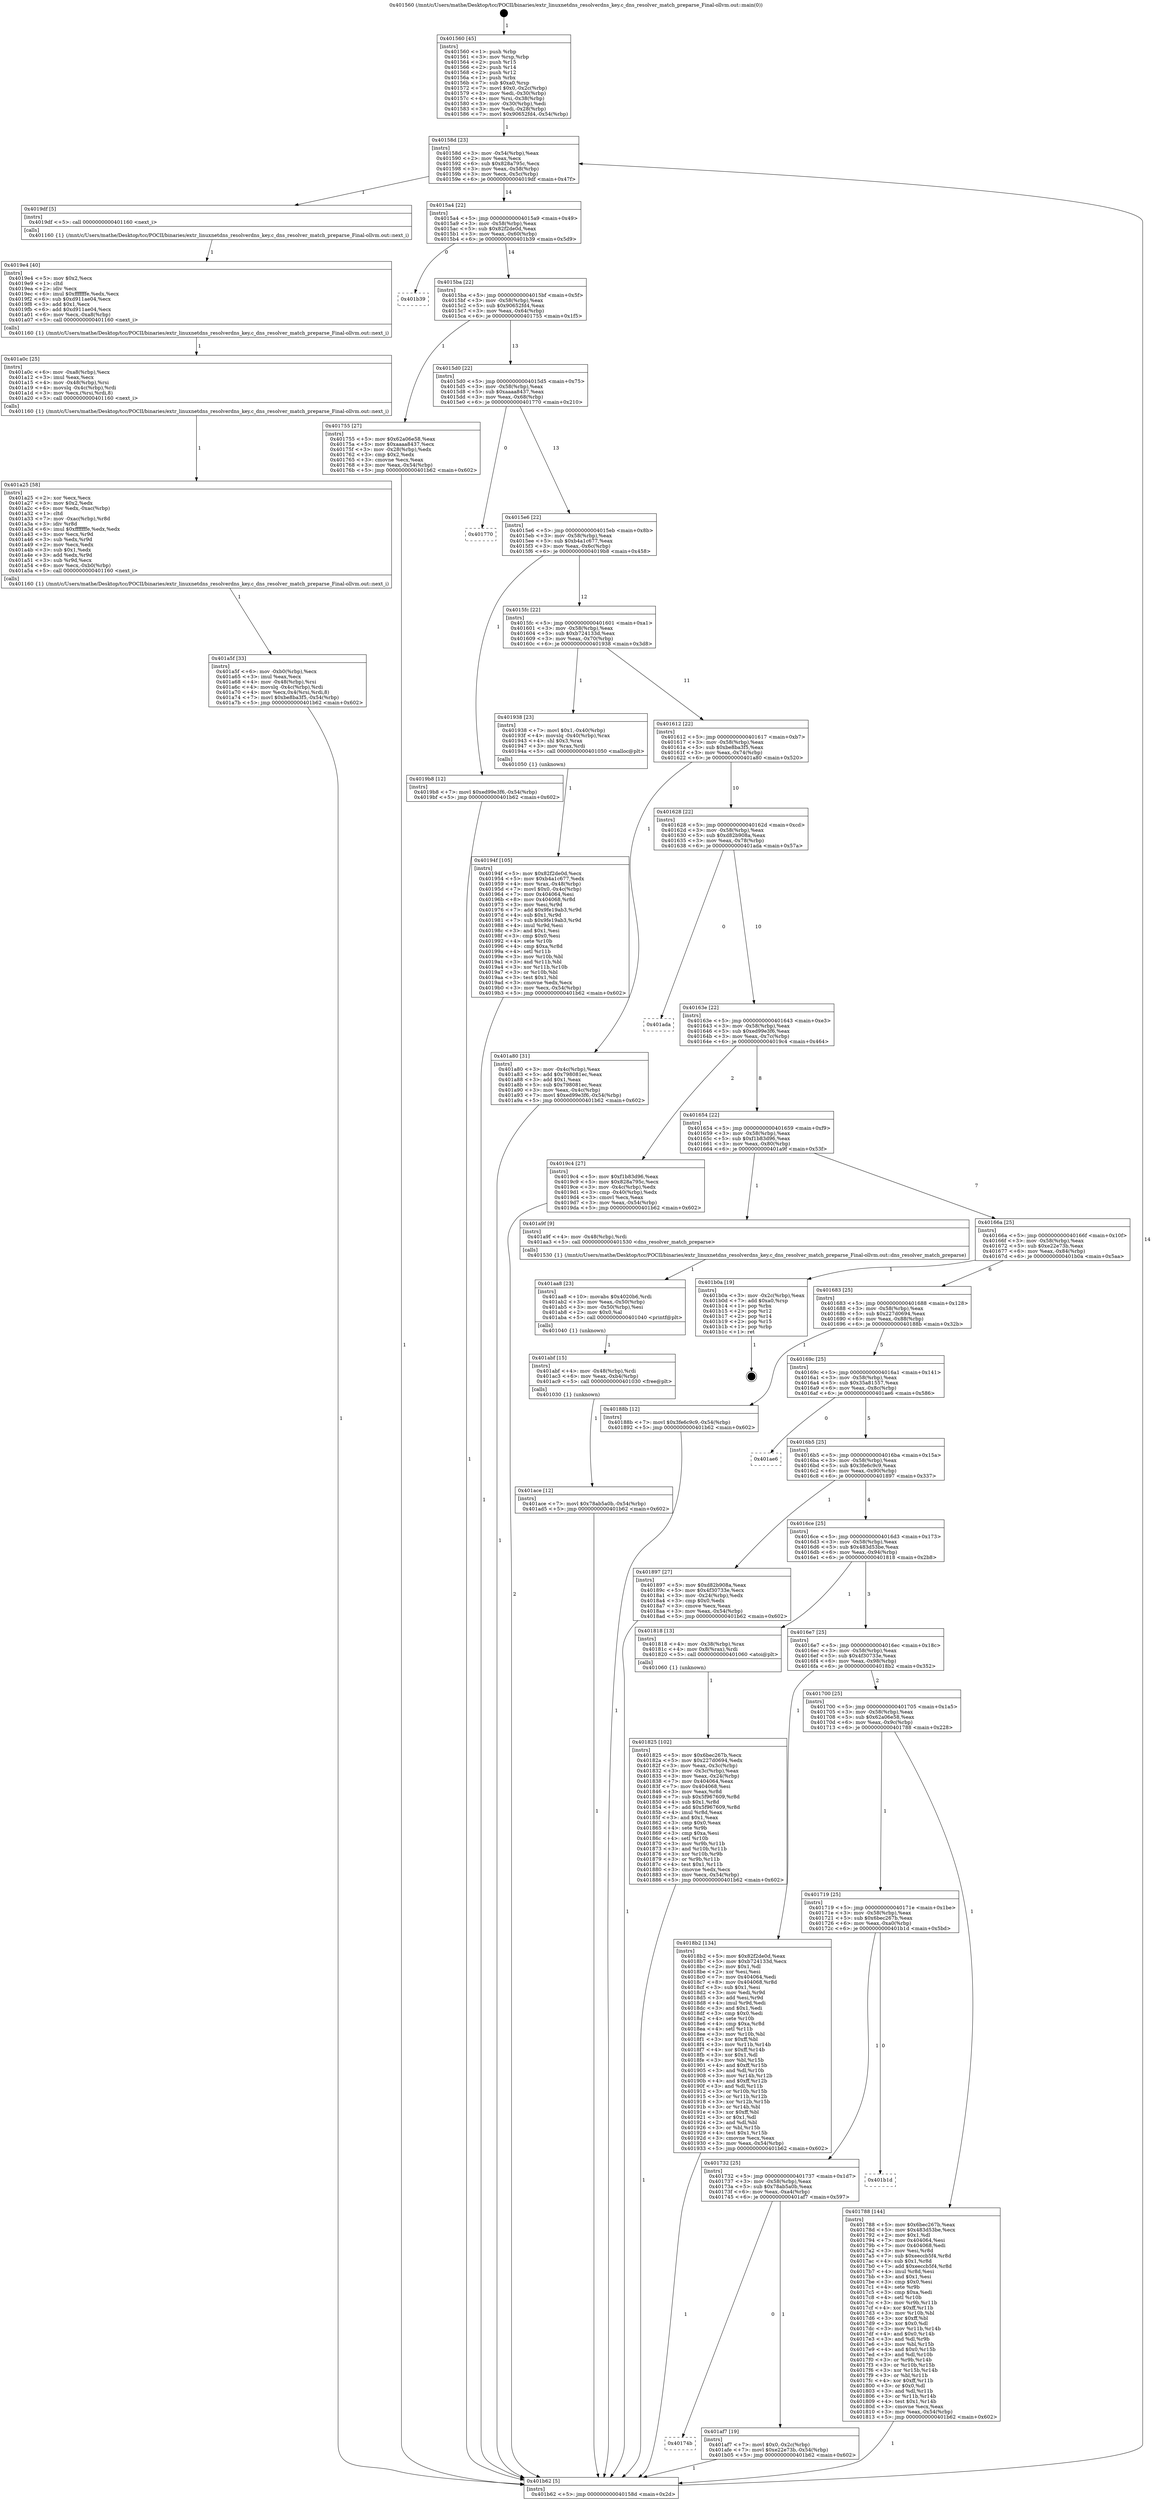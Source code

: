 digraph "0x401560" {
  label = "0x401560 (/mnt/c/Users/mathe/Desktop/tcc/POCII/binaries/extr_linuxnetdns_resolverdns_key.c_dns_resolver_match_preparse_Final-ollvm.out::main(0))"
  labelloc = "t"
  node[shape=record]

  Entry [label="",width=0.3,height=0.3,shape=circle,fillcolor=black,style=filled]
  "0x40158d" [label="{
     0x40158d [23]\l
     | [instrs]\l
     &nbsp;&nbsp;0x40158d \<+3\>: mov -0x54(%rbp),%eax\l
     &nbsp;&nbsp;0x401590 \<+2\>: mov %eax,%ecx\l
     &nbsp;&nbsp;0x401592 \<+6\>: sub $0x828a795c,%ecx\l
     &nbsp;&nbsp;0x401598 \<+3\>: mov %eax,-0x58(%rbp)\l
     &nbsp;&nbsp;0x40159b \<+3\>: mov %ecx,-0x5c(%rbp)\l
     &nbsp;&nbsp;0x40159e \<+6\>: je 00000000004019df \<main+0x47f\>\l
  }"]
  "0x4019df" [label="{
     0x4019df [5]\l
     | [instrs]\l
     &nbsp;&nbsp;0x4019df \<+5\>: call 0000000000401160 \<next_i\>\l
     | [calls]\l
     &nbsp;&nbsp;0x401160 \{1\} (/mnt/c/Users/mathe/Desktop/tcc/POCII/binaries/extr_linuxnetdns_resolverdns_key.c_dns_resolver_match_preparse_Final-ollvm.out::next_i)\l
  }"]
  "0x4015a4" [label="{
     0x4015a4 [22]\l
     | [instrs]\l
     &nbsp;&nbsp;0x4015a4 \<+5\>: jmp 00000000004015a9 \<main+0x49\>\l
     &nbsp;&nbsp;0x4015a9 \<+3\>: mov -0x58(%rbp),%eax\l
     &nbsp;&nbsp;0x4015ac \<+5\>: sub $0x82f2de0d,%eax\l
     &nbsp;&nbsp;0x4015b1 \<+3\>: mov %eax,-0x60(%rbp)\l
     &nbsp;&nbsp;0x4015b4 \<+6\>: je 0000000000401b39 \<main+0x5d9\>\l
  }"]
  Exit [label="",width=0.3,height=0.3,shape=circle,fillcolor=black,style=filled,peripheries=2]
  "0x401b39" [label="{
     0x401b39\l
  }", style=dashed]
  "0x4015ba" [label="{
     0x4015ba [22]\l
     | [instrs]\l
     &nbsp;&nbsp;0x4015ba \<+5\>: jmp 00000000004015bf \<main+0x5f\>\l
     &nbsp;&nbsp;0x4015bf \<+3\>: mov -0x58(%rbp),%eax\l
     &nbsp;&nbsp;0x4015c2 \<+5\>: sub $0x90652fd4,%eax\l
     &nbsp;&nbsp;0x4015c7 \<+3\>: mov %eax,-0x64(%rbp)\l
     &nbsp;&nbsp;0x4015ca \<+6\>: je 0000000000401755 \<main+0x1f5\>\l
  }"]
  "0x40174b" [label="{
     0x40174b\l
  }", style=dashed]
  "0x401755" [label="{
     0x401755 [27]\l
     | [instrs]\l
     &nbsp;&nbsp;0x401755 \<+5\>: mov $0x62a06e58,%eax\l
     &nbsp;&nbsp;0x40175a \<+5\>: mov $0xaaaa8437,%ecx\l
     &nbsp;&nbsp;0x40175f \<+3\>: mov -0x28(%rbp),%edx\l
     &nbsp;&nbsp;0x401762 \<+3\>: cmp $0x2,%edx\l
     &nbsp;&nbsp;0x401765 \<+3\>: cmovne %ecx,%eax\l
     &nbsp;&nbsp;0x401768 \<+3\>: mov %eax,-0x54(%rbp)\l
     &nbsp;&nbsp;0x40176b \<+5\>: jmp 0000000000401b62 \<main+0x602\>\l
  }"]
  "0x4015d0" [label="{
     0x4015d0 [22]\l
     | [instrs]\l
     &nbsp;&nbsp;0x4015d0 \<+5\>: jmp 00000000004015d5 \<main+0x75\>\l
     &nbsp;&nbsp;0x4015d5 \<+3\>: mov -0x58(%rbp),%eax\l
     &nbsp;&nbsp;0x4015d8 \<+5\>: sub $0xaaaa8437,%eax\l
     &nbsp;&nbsp;0x4015dd \<+3\>: mov %eax,-0x68(%rbp)\l
     &nbsp;&nbsp;0x4015e0 \<+6\>: je 0000000000401770 \<main+0x210\>\l
  }"]
  "0x401b62" [label="{
     0x401b62 [5]\l
     | [instrs]\l
     &nbsp;&nbsp;0x401b62 \<+5\>: jmp 000000000040158d \<main+0x2d\>\l
  }"]
  "0x401560" [label="{
     0x401560 [45]\l
     | [instrs]\l
     &nbsp;&nbsp;0x401560 \<+1\>: push %rbp\l
     &nbsp;&nbsp;0x401561 \<+3\>: mov %rsp,%rbp\l
     &nbsp;&nbsp;0x401564 \<+2\>: push %r15\l
     &nbsp;&nbsp;0x401566 \<+2\>: push %r14\l
     &nbsp;&nbsp;0x401568 \<+2\>: push %r12\l
     &nbsp;&nbsp;0x40156a \<+1\>: push %rbx\l
     &nbsp;&nbsp;0x40156b \<+7\>: sub $0xa0,%rsp\l
     &nbsp;&nbsp;0x401572 \<+7\>: movl $0x0,-0x2c(%rbp)\l
     &nbsp;&nbsp;0x401579 \<+3\>: mov %edi,-0x30(%rbp)\l
     &nbsp;&nbsp;0x40157c \<+4\>: mov %rsi,-0x38(%rbp)\l
     &nbsp;&nbsp;0x401580 \<+3\>: mov -0x30(%rbp),%edi\l
     &nbsp;&nbsp;0x401583 \<+3\>: mov %edi,-0x28(%rbp)\l
     &nbsp;&nbsp;0x401586 \<+7\>: movl $0x90652fd4,-0x54(%rbp)\l
  }"]
  "0x401af7" [label="{
     0x401af7 [19]\l
     | [instrs]\l
     &nbsp;&nbsp;0x401af7 \<+7\>: movl $0x0,-0x2c(%rbp)\l
     &nbsp;&nbsp;0x401afe \<+7\>: movl $0xe22e73b,-0x54(%rbp)\l
     &nbsp;&nbsp;0x401b05 \<+5\>: jmp 0000000000401b62 \<main+0x602\>\l
  }"]
  "0x401770" [label="{
     0x401770\l
  }", style=dashed]
  "0x4015e6" [label="{
     0x4015e6 [22]\l
     | [instrs]\l
     &nbsp;&nbsp;0x4015e6 \<+5\>: jmp 00000000004015eb \<main+0x8b\>\l
     &nbsp;&nbsp;0x4015eb \<+3\>: mov -0x58(%rbp),%eax\l
     &nbsp;&nbsp;0x4015ee \<+5\>: sub $0xb4a1c677,%eax\l
     &nbsp;&nbsp;0x4015f3 \<+3\>: mov %eax,-0x6c(%rbp)\l
     &nbsp;&nbsp;0x4015f6 \<+6\>: je 00000000004019b8 \<main+0x458\>\l
  }"]
  "0x401732" [label="{
     0x401732 [25]\l
     | [instrs]\l
     &nbsp;&nbsp;0x401732 \<+5\>: jmp 0000000000401737 \<main+0x1d7\>\l
     &nbsp;&nbsp;0x401737 \<+3\>: mov -0x58(%rbp),%eax\l
     &nbsp;&nbsp;0x40173a \<+5\>: sub $0x78ab5a0b,%eax\l
     &nbsp;&nbsp;0x40173f \<+6\>: mov %eax,-0xa4(%rbp)\l
     &nbsp;&nbsp;0x401745 \<+6\>: je 0000000000401af7 \<main+0x597\>\l
  }"]
  "0x4019b8" [label="{
     0x4019b8 [12]\l
     | [instrs]\l
     &nbsp;&nbsp;0x4019b8 \<+7\>: movl $0xed99e3f6,-0x54(%rbp)\l
     &nbsp;&nbsp;0x4019bf \<+5\>: jmp 0000000000401b62 \<main+0x602\>\l
  }"]
  "0x4015fc" [label="{
     0x4015fc [22]\l
     | [instrs]\l
     &nbsp;&nbsp;0x4015fc \<+5\>: jmp 0000000000401601 \<main+0xa1\>\l
     &nbsp;&nbsp;0x401601 \<+3\>: mov -0x58(%rbp),%eax\l
     &nbsp;&nbsp;0x401604 \<+5\>: sub $0xb724133d,%eax\l
     &nbsp;&nbsp;0x401609 \<+3\>: mov %eax,-0x70(%rbp)\l
     &nbsp;&nbsp;0x40160c \<+6\>: je 0000000000401938 \<main+0x3d8\>\l
  }"]
  "0x401b1d" [label="{
     0x401b1d\l
  }", style=dashed]
  "0x401938" [label="{
     0x401938 [23]\l
     | [instrs]\l
     &nbsp;&nbsp;0x401938 \<+7\>: movl $0x1,-0x40(%rbp)\l
     &nbsp;&nbsp;0x40193f \<+4\>: movslq -0x40(%rbp),%rax\l
     &nbsp;&nbsp;0x401943 \<+4\>: shl $0x3,%rax\l
     &nbsp;&nbsp;0x401947 \<+3\>: mov %rax,%rdi\l
     &nbsp;&nbsp;0x40194a \<+5\>: call 0000000000401050 \<malloc@plt\>\l
     | [calls]\l
     &nbsp;&nbsp;0x401050 \{1\} (unknown)\l
  }"]
  "0x401612" [label="{
     0x401612 [22]\l
     | [instrs]\l
     &nbsp;&nbsp;0x401612 \<+5\>: jmp 0000000000401617 \<main+0xb7\>\l
     &nbsp;&nbsp;0x401617 \<+3\>: mov -0x58(%rbp),%eax\l
     &nbsp;&nbsp;0x40161a \<+5\>: sub $0xbe8ba3f5,%eax\l
     &nbsp;&nbsp;0x40161f \<+3\>: mov %eax,-0x74(%rbp)\l
     &nbsp;&nbsp;0x401622 \<+6\>: je 0000000000401a80 \<main+0x520\>\l
  }"]
  "0x401ace" [label="{
     0x401ace [12]\l
     | [instrs]\l
     &nbsp;&nbsp;0x401ace \<+7\>: movl $0x78ab5a0b,-0x54(%rbp)\l
     &nbsp;&nbsp;0x401ad5 \<+5\>: jmp 0000000000401b62 \<main+0x602\>\l
  }"]
  "0x401a80" [label="{
     0x401a80 [31]\l
     | [instrs]\l
     &nbsp;&nbsp;0x401a80 \<+3\>: mov -0x4c(%rbp),%eax\l
     &nbsp;&nbsp;0x401a83 \<+5\>: add $0x798081ec,%eax\l
     &nbsp;&nbsp;0x401a88 \<+3\>: add $0x1,%eax\l
     &nbsp;&nbsp;0x401a8b \<+5\>: sub $0x798081ec,%eax\l
     &nbsp;&nbsp;0x401a90 \<+3\>: mov %eax,-0x4c(%rbp)\l
     &nbsp;&nbsp;0x401a93 \<+7\>: movl $0xed99e3f6,-0x54(%rbp)\l
     &nbsp;&nbsp;0x401a9a \<+5\>: jmp 0000000000401b62 \<main+0x602\>\l
  }"]
  "0x401628" [label="{
     0x401628 [22]\l
     | [instrs]\l
     &nbsp;&nbsp;0x401628 \<+5\>: jmp 000000000040162d \<main+0xcd\>\l
     &nbsp;&nbsp;0x40162d \<+3\>: mov -0x58(%rbp),%eax\l
     &nbsp;&nbsp;0x401630 \<+5\>: sub $0xd82b908a,%eax\l
     &nbsp;&nbsp;0x401635 \<+3\>: mov %eax,-0x78(%rbp)\l
     &nbsp;&nbsp;0x401638 \<+6\>: je 0000000000401ada \<main+0x57a\>\l
  }"]
  "0x401abf" [label="{
     0x401abf [15]\l
     | [instrs]\l
     &nbsp;&nbsp;0x401abf \<+4\>: mov -0x48(%rbp),%rdi\l
     &nbsp;&nbsp;0x401ac3 \<+6\>: mov %eax,-0xb4(%rbp)\l
     &nbsp;&nbsp;0x401ac9 \<+5\>: call 0000000000401030 \<free@plt\>\l
     | [calls]\l
     &nbsp;&nbsp;0x401030 \{1\} (unknown)\l
  }"]
  "0x401ada" [label="{
     0x401ada\l
  }", style=dashed]
  "0x40163e" [label="{
     0x40163e [22]\l
     | [instrs]\l
     &nbsp;&nbsp;0x40163e \<+5\>: jmp 0000000000401643 \<main+0xe3\>\l
     &nbsp;&nbsp;0x401643 \<+3\>: mov -0x58(%rbp),%eax\l
     &nbsp;&nbsp;0x401646 \<+5\>: sub $0xed99e3f6,%eax\l
     &nbsp;&nbsp;0x40164b \<+3\>: mov %eax,-0x7c(%rbp)\l
     &nbsp;&nbsp;0x40164e \<+6\>: je 00000000004019c4 \<main+0x464\>\l
  }"]
  "0x401aa8" [label="{
     0x401aa8 [23]\l
     | [instrs]\l
     &nbsp;&nbsp;0x401aa8 \<+10\>: movabs $0x4020b6,%rdi\l
     &nbsp;&nbsp;0x401ab2 \<+3\>: mov %eax,-0x50(%rbp)\l
     &nbsp;&nbsp;0x401ab5 \<+3\>: mov -0x50(%rbp),%esi\l
     &nbsp;&nbsp;0x401ab8 \<+2\>: mov $0x0,%al\l
     &nbsp;&nbsp;0x401aba \<+5\>: call 0000000000401040 \<printf@plt\>\l
     | [calls]\l
     &nbsp;&nbsp;0x401040 \{1\} (unknown)\l
  }"]
  "0x4019c4" [label="{
     0x4019c4 [27]\l
     | [instrs]\l
     &nbsp;&nbsp;0x4019c4 \<+5\>: mov $0xf1b83d96,%eax\l
     &nbsp;&nbsp;0x4019c9 \<+5\>: mov $0x828a795c,%ecx\l
     &nbsp;&nbsp;0x4019ce \<+3\>: mov -0x4c(%rbp),%edx\l
     &nbsp;&nbsp;0x4019d1 \<+3\>: cmp -0x40(%rbp),%edx\l
     &nbsp;&nbsp;0x4019d4 \<+3\>: cmovl %ecx,%eax\l
     &nbsp;&nbsp;0x4019d7 \<+3\>: mov %eax,-0x54(%rbp)\l
     &nbsp;&nbsp;0x4019da \<+5\>: jmp 0000000000401b62 \<main+0x602\>\l
  }"]
  "0x401654" [label="{
     0x401654 [22]\l
     | [instrs]\l
     &nbsp;&nbsp;0x401654 \<+5\>: jmp 0000000000401659 \<main+0xf9\>\l
     &nbsp;&nbsp;0x401659 \<+3\>: mov -0x58(%rbp),%eax\l
     &nbsp;&nbsp;0x40165c \<+5\>: sub $0xf1b83d96,%eax\l
     &nbsp;&nbsp;0x401661 \<+3\>: mov %eax,-0x80(%rbp)\l
     &nbsp;&nbsp;0x401664 \<+6\>: je 0000000000401a9f \<main+0x53f\>\l
  }"]
  "0x401a5f" [label="{
     0x401a5f [33]\l
     | [instrs]\l
     &nbsp;&nbsp;0x401a5f \<+6\>: mov -0xb0(%rbp),%ecx\l
     &nbsp;&nbsp;0x401a65 \<+3\>: imul %eax,%ecx\l
     &nbsp;&nbsp;0x401a68 \<+4\>: mov -0x48(%rbp),%rsi\l
     &nbsp;&nbsp;0x401a6c \<+4\>: movslq -0x4c(%rbp),%rdi\l
     &nbsp;&nbsp;0x401a70 \<+4\>: mov %ecx,0x4(%rsi,%rdi,8)\l
     &nbsp;&nbsp;0x401a74 \<+7\>: movl $0xbe8ba3f5,-0x54(%rbp)\l
     &nbsp;&nbsp;0x401a7b \<+5\>: jmp 0000000000401b62 \<main+0x602\>\l
  }"]
  "0x401a9f" [label="{
     0x401a9f [9]\l
     | [instrs]\l
     &nbsp;&nbsp;0x401a9f \<+4\>: mov -0x48(%rbp),%rdi\l
     &nbsp;&nbsp;0x401aa3 \<+5\>: call 0000000000401530 \<dns_resolver_match_preparse\>\l
     | [calls]\l
     &nbsp;&nbsp;0x401530 \{1\} (/mnt/c/Users/mathe/Desktop/tcc/POCII/binaries/extr_linuxnetdns_resolverdns_key.c_dns_resolver_match_preparse_Final-ollvm.out::dns_resolver_match_preparse)\l
  }"]
  "0x40166a" [label="{
     0x40166a [25]\l
     | [instrs]\l
     &nbsp;&nbsp;0x40166a \<+5\>: jmp 000000000040166f \<main+0x10f\>\l
     &nbsp;&nbsp;0x40166f \<+3\>: mov -0x58(%rbp),%eax\l
     &nbsp;&nbsp;0x401672 \<+5\>: sub $0xe22e73b,%eax\l
     &nbsp;&nbsp;0x401677 \<+6\>: mov %eax,-0x84(%rbp)\l
     &nbsp;&nbsp;0x40167d \<+6\>: je 0000000000401b0a \<main+0x5aa\>\l
  }"]
  "0x401a25" [label="{
     0x401a25 [58]\l
     | [instrs]\l
     &nbsp;&nbsp;0x401a25 \<+2\>: xor %ecx,%ecx\l
     &nbsp;&nbsp;0x401a27 \<+5\>: mov $0x2,%edx\l
     &nbsp;&nbsp;0x401a2c \<+6\>: mov %edx,-0xac(%rbp)\l
     &nbsp;&nbsp;0x401a32 \<+1\>: cltd\l
     &nbsp;&nbsp;0x401a33 \<+7\>: mov -0xac(%rbp),%r8d\l
     &nbsp;&nbsp;0x401a3a \<+3\>: idiv %r8d\l
     &nbsp;&nbsp;0x401a3d \<+6\>: imul $0xfffffffe,%edx,%edx\l
     &nbsp;&nbsp;0x401a43 \<+3\>: mov %ecx,%r9d\l
     &nbsp;&nbsp;0x401a46 \<+3\>: sub %edx,%r9d\l
     &nbsp;&nbsp;0x401a49 \<+2\>: mov %ecx,%edx\l
     &nbsp;&nbsp;0x401a4b \<+3\>: sub $0x1,%edx\l
     &nbsp;&nbsp;0x401a4e \<+3\>: add %edx,%r9d\l
     &nbsp;&nbsp;0x401a51 \<+3\>: sub %r9d,%ecx\l
     &nbsp;&nbsp;0x401a54 \<+6\>: mov %ecx,-0xb0(%rbp)\l
     &nbsp;&nbsp;0x401a5a \<+5\>: call 0000000000401160 \<next_i\>\l
     | [calls]\l
     &nbsp;&nbsp;0x401160 \{1\} (/mnt/c/Users/mathe/Desktop/tcc/POCII/binaries/extr_linuxnetdns_resolverdns_key.c_dns_resolver_match_preparse_Final-ollvm.out::next_i)\l
  }"]
  "0x401b0a" [label="{
     0x401b0a [19]\l
     | [instrs]\l
     &nbsp;&nbsp;0x401b0a \<+3\>: mov -0x2c(%rbp),%eax\l
     &nbsp;&nbsp;0x401b0d \<+7\>: add $0xa0,%rsp\l
     &nbsp;&nbsp;0x401b14 \<+1\>: pop %rbx\l
     &nbsp;&nbsp;0x401b15 \<+2\>: pop %r12\l
     &nbsp;&nbsp;0x401b17 \<+2\>: pop %r14\l
     &nbsp;&nbsp;0x401b19 \<+2\>: pop %r15\l
     &nbsp;&nbsp;0x401b1b \<+1\>: pop %rbp\l
     &nbsp;&nbsp;0x401b1c \<+1\>: ret\l
  }"]
  "0x401683" [label="{
     0x401683 [25]\l
     | [instrs]\l
     &nbsp;&nbsp;0x401683 \<+5\>: jmp 0000000000401688 \<main+0x128\>\l
     &nbsp;&nbsp;0x401688 \<+3\>: mov -0x58(%rbp),%eax\l
     &nbsp;&nbsp;0x40168b \<+5\>: sub $0x227d0694,%eax\l
     &nbsp;&nbsp;0x401690 \<+6\>: mov %eax,-0x88(%rbp)\l
     &nbsp;&nbsp;0x401696 \<+6\>: je 000000000040188b \<main+0x32b\>\l
  }"]
  "0x401a0c" [label="{
     0x401a0c [25]\l
     | [instrs]\l
     &nbsp;&nbsp;0x401a0c \<+6\>: mov -0xa8(%rbp),%ecx\l
     &nbsp;&nbsp;0x401a12 \<+3\>: imul %eax,%ecx\l
     &nbsp;&nbsp;0x401a15 \<+4\>: mov -0x48(%rbp),%rsi\l
     &nbsp;&nbsp;0x401a19 \<+4\>: movslq -0x4c(%rbp),%rdi\l
     &nbsp;&nbsp;0x401a1d \<+3\>: mov %ecx,(%rsi,%rdi,8)\l
     &nbsp;&nbsp;0x401a20 \<+5\>: call 0000000000401160 \<next_i\>\l
     | [calls]\l
     &nbsp;&nbsp;0x401160 \{1\} (/mnt/c/Users/mathe/Desktop/tcc/POCII/binaries/extr_linuxnetdns_resolverdns_key.c_dns_resolver_match_preparse_Final-ollvm.out::next_i)\l
  }"]
  "0x40188b" [label="{
     0x40188b [12]\l
     | [instrs]\l
     &nbsp;&nbsp;0x40188b \<+7\>: movl $0x3fe6c9c9,-0x54(%rbp)\l
     &nbsp;&nbsp;0x401892 \<+5\>: jmp 0000000000401b62 \<main+0x602\>\l
  }"]
  "0x40169c" [label="{
     0x40169c [25]\l
     | [instrs]\l
     &nbsp;&nbsp;0x40169c \<+5\>: jmp 00000000004016a1 \<main+0x141\>\l
     &nbsp;&nbsp;0x4016a1 \<+3\>: mov -0x58(%rbp),%eax\l
     &nbsp;&nbsp;0x4016a4 \<+5\>: sub $0x35a81557,%eax\l
     &nbsp;&nbsp;0x4016a9 \<+6\>: mov %eax,-0x8c(%rbp)\l
     &nbsp;&nbsp;0x4016af \<+6\>: je 0000000000401ae6 \<main+0x586\>\l
  }"]
  "0x4019e4" [label="{
     0x4019e4 [40]\l
     | [instrs]\l
     &nbsp;&nbsp;0x4019e4 \<+5\>: mov $0x2,%ecx\l
     &nbsp;&nbsp;0x4019e9 \<+1\>: cltd\l
     &nbsp;&nbsp;0x4019ea \<+2\>: idiv %ecx\l
     &nbsp;&nbsp;0x4019ec \<+6\>: imul $0xfffffffe,%edx,%ecx\l
     &nbsp;&nbsp;0x4019f2 \<+6\>: sub $0xd911ae04,%ecx\l
     &nbsp;&nbsp;0x4019f8 \<+3\>: add $0x1,%ecx\l
     &nbsp;&nbsp;0x4019fb \<+6\>: add $0xd911ae04,%ecx\l
     &nbsp;&nbsp;0x401a01 \<+6\>: mov %ecx,-0xa8(%rbp)\l
     &nbsp;&nbsp;0x401a07 \<+5\>: call 0000000000401160 \<next_i\>\l
     | [calls]\l
     &nbsp;&nbsp;0x401160 \{1\} (/mnt/c/Users/mathe/Desktop/tcc/POCII/binaries/extr_linuxnetdns_resolverdns_key.c_dns_resolver_match_preparse_Final-ollvm.out::next_i)\l
  }"]
  "0x401ae6" [label="{
     0x401ae6\l
  }", style=dashed]
  "0x4016b5" [label="{
     0x4016b5 [25]\l
     | [instrs]\l
     &nbsp;&nbsp;0x4016b5 \<+5\>: jmp 00000000004016ba \<main+0x15a\>\l
     &nbsp;&nbsp;0x4016ba \<+3\>: mov -0x58(%rbp),%eax\l
     &nbsp;&nbsp;0x4016bd \<+5\>: sub $0x3fe6c9c9,%eax\l
     &nbsp;&nbsp;0x4016c2 \<+6\>: mov %eax,-0x90(%rbp)\l
     &nbsp;&nbsp;0x4016c8 \<+6\>: je 0000000000401897 \<main+0x337\>\l
  }"]
  "0x40194f" [label="{
     0x40194f [105]\l
     | [instrs]\l
     &nbsp;&nbsp;0x40194f \<+5\>: mov $0x82f2de0d,%ecx\l
     &nbsp;&nbsp;0x401954 \<+5\>: mov $0xb4a1c677,%edx\l
     &nbsp;&nbsp;0x401959 \<+4\>: mov %rax,-0x48(%rbp)\l
     &nbsp;&nbsp;0x40195d \<+7\>: movl $0x0,-0x4c(%rbp)\l
     &nbsp;&nbsp;0x401964 \<+7\>: mov 0x404064,%esi\l
     &nbsp;&nbsp;0x40196b \<+8\>: mov 0x404068,%r8d\l
     &nbsp;&nbsp;0x401973 \<+3\>: mov %esi,%r9d\l
     &nbsp;&nbsp;0x401976 \<+7\>: add $0x9fe19ab3,%r9d\l
     &nbsp;&nbsp;0x40197d \<+4\>: sub $0x1,%r9d\l
     &nbsp;&nbsp;0x401981 \<+7\>: sub $0x9fe19ab3,%r9d\l
     &nbsp;&nbsp;0x401988 \<+4\>: imul %r9d,%esi\l
     &nbsp;&nbsp;0x40198c \<+3\>: and $0x1,%esi\l
     &nbsp;&nbsp;0x40198f \<+3\>: cmp $0x0,%esi\l
     &nbsp;&nbsp;0x401992 \<+4\>: sete %r10b\l
     &nbsp;&nbsp;0x401996 \<+4\>: cmp $0xa,%r8d\l
     &nbsp;&nbsp;0x40199a \<+4\>: setl %r11b\l
     &nbsp;&nbsp;0x40199e \<+3\>: mov %r10b,%bl\l
     &nbsp;&nbsp;0x4019a1 \<+3\>: and %r11b,%bl\l
     &nbsp;&nbsp;0x4019a4 \<+3\>: xor %r11b,%r10b\l
     &nbsp;&nbsp;0x4019a7 \<+3\>: or %r10b,%bl\l
     &nbsp;&nbsp;0x4019aa \<+3\>: test $0x1,%bl\l
     &nbsp;&nbsp;0x4019ad \<+3\>: cmovne %edx,%ecx\l
     &nbsp;&nbsp;0x4019b0 \<+3\>: mov %ecx,-0x54(%rbp)\l
     &nbsp;&nbsp;0x4019b3 \<+5\>: jmp 0000000000401b62 \<main+0x602\>\l
  }"]
  "0x401897" [label="{
     0x401897 [27]\l
     | [instrs]\l
     &nbsp;&nbsp;0x401897 \<+5\>: mov $0xd82b908a,%eax\l
     &nbsp;&nbsp;0x40189c \<+5\>: mov $0x4f30733e,%ecx\l
     &nbsp;&nbsp;0x4018a1 \<+3\>: mov -0x24(%rbp),%edx\l
     &nbsp;&nbsp;0x4018a4 \<+3\>: cmp $0x0,%edx\l
     &nbsp;&nbsp;0x4018a7 \<+3\>: cmove %ecx,%eax\l
     &nbsp;&nbsp;0x4018aa \<+3\>: mov %eax,-0x54(%rbp)\l
     &nbsp;&nbsp;0x4018ad \<+5\>: jmp 0000000000401b62 \<main+0x602\>\l
  }"]
  "0x4016ce" [label="{
     0x4016ce [25]\l
     | [instrs]\l
     &nbsp;&nbsp;0x4016ce \<+5\>: jmp 00000000004016d3 \<main+0x173\>\l
     &nbsp;&nbsp;0x4016d3 \<+3\>: mov -0x58(%rbp),%eax\l
     &nbsp;&nbsp;0x4016d6 \<+5\>: sub $0x483d53be,%eax\l
     &nbsp;&nbsp;0x4016db \<+6\>: mov %eax,-0x94(%rbp)\l
     &nbsp;&nbsp;0x4016e1 \<+6\>: je 0000000000401818 \<main+0x2b8\>\l
  }"]
  "0x401825" [label="{
     0x401825 [102]\l
     | [instrs]\l
     &nbsp;&nbsp;0x401825 \<+5\>: mov $0x6bec267b,%ecx\l
     &nbsp;&nbsp;0x40182a \<+5\>: mov $0x227d0694,%edx\l
     &nbsp;&nbsp;0x40182f \<+3\>: mov %eax,-0x3c(%rbp)\l
     &nbsp;&nbsp;0x401832 \<+3\>: mov -0x3c(%rbp),%eax\l
     &nbsp;&nbsp;0x401835 \<+3\>: mov %eax,-0x24(%rbp)\l
     &nbsp;&nbsp;0x401838 \<+7\>: mov 0x404064,%eax\l
     &nbsp;&nbsp;0x40183f \<+7\>: mov 0x404068,%esi\l
     &nbsp;&nbsp;0x401846 \<+3\>: mov %eax,%r8d\l
     &nbsp;&nbsp;0x401849 \<+7\>: sub $0x5f967609,%r8d\l
     &nbsp;&nbsp;0x401850 \<+4\>: sub $0x1,%r8d\l
     &nbsp;&nbsp;0x401854 \<+7\>: add $0x5f967609,%r8d\l
     &nbsp;&nbsp;0x40185b \<+4\>: imul %r8d,%eax\l
     &nbsp;&nbsp;0x40185f \<+3\>: and $0x1,%eax\l
     &nbsp;&nbsp;0x401862 \<+3\>: cmp $0x0,%eax\l
     &nbsp;&nbsp;0x401865 \<+4\>: sete %r9b\l
     &nbsp;&nbsp;0x401869 \<+3\>: cmp $0xa,%esi\l
     &nbsp;&nbsp;0x40186c \<+4\>: setl %r10b\l
     &nbsp;&nbsp;0x401870 \<+3\>: mov %r9b,%r11b\l
     &nbsp;&nbsp;0x401873 \<+3\>: and %r10b,%r11b\l
     &nbsp;&nbsp;0x401876 \<+3\>: xor %r10b,%r9b\l
     &nbsp;&nbsp;0x401879 \<+3\>: or %r9b,%r11b\l
     &nbsp;&nbsp;0x40187c \<+4\>: test $0x1,%r11b\l
     &nbsp;&nbsp;0x401880 \<+3\>: cmovne %edx,%ecx\l
     &nbsp;&nbsp;0x401883 \<+3\>: mov %ecx,-0x54(%rbp)\l
     &nbsp;&nbsp;0x401886 \<+5\>: jmp 0000000000401b62 \<main+0x602\>\l
  }"]
  "0x401818" [label="{
     0x401818 [13]\l
     | [instrs]\l
     &nbsp;&nbsp;0x401818 \<+4\>: mov -0x38(%rbp),%rax\l
     &nbsp;&nbsp;0x40181c \<+4\>: mov 0x8(%rax),%rdi\l
     &nbsp;&nbsp;0x401820 \<+5\>: call 0000000000401060 \<atoi@plt\>\l
     | [calls]\l
     &nbsp;&nbsp;0x401060 \{1\} (unknown)\l
  }"]
  "0x4016e7" [label="{
     0x4016e7 [25]\l
     | [instrs]\l
     &nbsp;&nbsp;0x4016e7 \<+5\>: jmp 00000000004016ec \<main+0x18c\>\l
     &nbsp;&nbsp;0x4016ec \<+3\>: mov -0x58(%rbp),%eax\l
     &nbsp;&nbsp;0x4016ef \<+5\>: sub $0x4f30733e,%eax\l
     &nbsp;&nbsp;0x4016f4 \<+6\>: mov %eax,-0x98(%rbp)\l
     &nbsp;&nbsp;0x4016fa \<+6\>: je 00000000004018b2 \<main+0x352\>\l
  }"]
  "0x401719" [label="{
     0x401719 [25]\l
     | [instrs]\l
     &nbsp;&nbsp;0x401719 \<+5\>: jmp 000000000040171e \<main+0x1be\>\l
     &nbsp;&nbsp;0x40171e \<+3\>: mov -0x58(%rbp),%eax\l
     &nbsp;&nbsp;0x401721 \<+5\>: sub $0x6bec267b,%eax\l
     &nbsp;&nbsp;0x401726 \<+6\>: mov %eax,-0xa0(%rbp)\l
     &nbsp;&nbsp;0x40172c \<+6\>: je 0000000000401b1d \<main+0x5bd\>\l
  }"]
  "0x4018b2" [label="{
     0x4018b2 [134]\l
     | [instrs]\l
     &nbsp;&nbsp;0x4018b2 \<+5\>: mov $0x82f2de0d,%eax\l
     &nbsp;&nbsp;0x4018b7 \<+5\>: mov $0xb724133d,%ecx\l
     &nbsp;&nbsp;0x4018bc \<+2\>: mov $0x1,%dl\l
     &nbsp;&nbsp;0x4018be \<+2\>: xor %esi,%esi\l
     &nbsp;&nbsp;0x4018c0 \<+7\>: mov 0x404064,%edi\l
     &nbsp;&nbsp;0x4018c7 \<+8\>: mov 0x404068,%r8d\l
     &nbsp;&nbsp;0x4018cf \<+3\>: sub $0x1,%esi\l
     &nbsp;&nbsp;0x4018d2 \<+3\>: mov %edi,%r9d\l
     &nbsp;&nbsp;0x4018d5 \<+3\>: add %esi,%r9d\l
     &nbsp;&nbsp;0x4018d8 \<+4\>: imul %r9d,%edi\l
     &nbsp;&nbsp;0x4018dc \<+3\>: and $0x1,%edi\l
     &nbsp;&nbsp;0x4018df \<+3\>: cmp $0x0,%edi\l
     &nbsp;&nbsp;0x4018e2 \<+4\>: sete %r10b\l
     &nbsp;&nbsp;0x4018e6 \<+4\>: cmp $0xa,%r8d\l
     &nbsp;&nbsp;0x4018ea \<+4\>: setl %r11b\l
     &nbsp;&nbsp;0x4018ee \<+3\>: mov %r10b,%bl\l
     &nbsp;&nbsp;0x4018f1 \<+3\>: xor $0xff,%bl\l
     &nbsp;&nbsp;0x4018f4 \<+3\>: mov %r11b,%r14b\l
     &nbsp;&nbsp;0x4018f7 \<+4\>: xor $0xff,%r14b\l
     &nbsp;&nbsp;0x4018fb \<+3\>: xor $0x1,%dl\l
     &nbsp;&nbsp;0x4018fe \<+3\>: mov %bl,%r15b\l
     &nbsp;&nbsp;0x401901 \<+4\>: and $0xff,%r15b\l
     &nbsp;&nbsp;0x401905 \<+3\>: and %dl,%r10b\l
     &nbsp;&nbsp;0x401908 \<+3\>: mov %r14b,%r12b\l
     &nbsp;&nbsp;0x40190b \<+4\>: and $0xff,%r12b\l
     &nbsp;&nbsp;0x40190f \<+3\>: and %dl,%r11b\l
     &nbsp;&nbsp;0x401912 \<+3\>: or %r10b,%r15b\l
     &nbsp;&nbsp;0x401915 \<+3\>: or %r11b,%r12b\l
     &nbsp;&nbsp;0x401918 \<+3\>: xor %r12b,%r15b\l
     &nbsp;&nbsp;0x40191b \<+3\>: or %r14b,%bl\l
     &nbsp;&nbsp;0x40191e \<+3\>: xor $0xff,%bl\l
     &nbsp;&nbsp;0x401921 \<+3\>: or $0x1,%dl\l
     &nbsp;&nbsp;0x401924 \<+2\>: and %dl,%bl\l
     &nbsp;&nbsp;0x401926 \<+3\>: or %bl,%r15b\l
     &nbsp;&nbsp;0x401929 \<+4\>: test $0x1,%r15b\l
     &nbsp;&nbsp;0x40192d \<+3\>: cmovne %ecx,%eax\l
     &nbsp;&nbsp;0x401930 \<+3\>: mov %eax,-0x54(%rbp)\l
     &nbsp;&nbsp;0x401933 \<+5\>: jmp 0000000000401b62 \<main+0x602\>\l
  }"]
  "0x401700" [label="{
     0x401700 [25]\l
     | [instrs]\l
     &nbsp;&nbsp;0x401700 \<+5\>: jmp 0000000000401705 \<main+0x1a5\>\l
     &nbsp;&nbsp;0x401705 \<+3\>: mov -0x58(%rbp),%eax\l
     &nbsp;&nbsp;0x401708 \<+5\>: sub $0x62a06e58,%eax\l
     &nbsp;&nbsp;0x40170d \<+6\>: mov %eax,-0x9c(%rbp)\l
     &nbsp;&nbsp;0x401713 \<+6\>: je 0000000000401788 \<main+0x228\>\l
  }"]
  "0x401788" [label="{
     0x401788 [144]\l
     | [instrs]\l
     &nbsp;&nbsp;0x401788 \<+5\>: mov $0x6bec267b,%eax\l
     &nbsp;&nbsp;0x40178d \<+5\>: mov $0x483d53be,%ecx\l
     &nbsp;&nbsp;0x401792 \<+2\>: mov $0x1,%dl\l
     &nbsp;&nbsp;0x401794 \<+7\>: mov 0x404064,%esi\l
     &nbsp;&nbsp;0x40179b \<+7\>: mov 0x404068,%edi\l
     &nbsp;&nbsp;0x4017a2 \<+3\>: mov %esi,%r8d\l
     &nbsp;&nbsp;0x4017a5 \<+7\>: sub $0xeeccb5f4,%r8d\l
     &nbsp;&nbsp;0x4017ac \<+4\>: sub $0x1,%r8d\l
     &nbsp;&nbsp;0x4017b0 \<+7\>: add $0xeeccb5f4,%r8d\l
     &nbsp;&nbsp;0x4017b7 \<+4\>: imul %r8d,%esi\l
     &nbsp;&nbsp;0x4017bb \<+3\>: and $0x1,%esi\l
     &nbsp;&nbsp;0x4017be \<+3\>: cmp $0x0,%esi\l
     &nbsp;&nbsp;0x4017c1 \<+4\>: sete %r9b\l
     &nbsp;&nbsp;0x4017c5 \<+3\>: cmp $0xa,%edi\l
     &nbsp;&nbsp;0x4017c8 \<+4\>: setl %r10b\l
     &nbsp;&nbsp;0x4017cc \<+3\>: mov %r9b,%r11b\l
     &nbsp;&nbsp;0x4017cf \<+4\>: xor $0xff,%r11b\l
     &nbsp;&nbsp;0x4017d3 \<+3\>: mov %r10b,%bl\l
     &nbsp;&nbsp;0x4017d6 \<+3\>: xor $0xff,%bl\l
     &nbsp;&nbsp;0x4017d9 \<+3\>: xor $0x0,%dl\l
     &nbsp;&nbsp;0x4017dc \<+3\>: mov %r11b,%r14b\l
     &nbsp;&nbsp;0x4017df \<+4\>: and $0x0,%r14b\l
     &nbsp;&nbsp;0x4017e3 \<+3\>: and %dl,%r9b\l
     &nbsp;&nbsp;0x4017e6 \<+3\>: mov %bl,%r15b\l
     &nbsp;&nbsp;0x4017e9 \<+4\>: and $0x0,%r15b\l
     &nbsp;&nbsp;0x4017ed \<+3\>: and %dl,%r10b\l
     &nbsp;&nbsp;0x4017f0 \<+3\>: or %r9b,%r14b\l
     &nbsp;&nbsp;0x4017f3 \<+3\>: or %r10b,%r15b\l
     &nbsp;&nbsp;0x4017f6 \<+3\>: xor %r15b,%r14b\l
     &nbsp;&nbsp;0x4017f9 \<+3\>: or %bl,%r11b\l
     &nbsp;&nbsp;0x4017fc \<+4\>: xor $0xff,%r11b\l
     &nbsp;&nbsp;0x401800 \<+3\>: or $0x0,%dl\l
     &nbsp;&nbsp;0x401803 \<+3\>: and %dl,%r11b\l
     &nbsp;&nbsp;0x401806 \<+3\>: or %r11b,%r14b\l
     &nbsp;&nbsp;0x401809 \<+4\>: test $0x1,%r14b\l
     &nbsp;&nbsp;0x40180d \<+3\>: cmovne %ecx,%eax\l
     &nbsp;&nbsp;0x401810 \<+3\>: mov %eax,-0x54(%rbp)\l
     &nbsp;&nbsp;0x401813 \<+5\>: jmp 0000000000401b62 \<main+0x602\>\l
  }"]
  Entry -> "0x401560" [label=" 1"]
  "0x40158d" -> "0x4019df" [label=" 1"]
  "0x40158d" -> "0x4015a4" [label=" 14"]
  "0x401b0a" -> Exit [label=" 1"]
  "0x4015a4" -> "0x401b39" [label=" 0"]
  "0x4015a4" -> "0x4015ba" [label=" 14"]
  "0x401af7" -> "0x401b62" [label=" 1"]
  "0x4015ba" -> "0x401755" [label=" 1"]
  "0x4015ba" -> "0x4015d0" [label=" 13"]
  "0x401755" -> "0x401b62" [label=" 1"]
  "0x401560" -> "0x40158d" [label=" 1"]
  "0x401b62" -> "0x40158d" [label=" 14"]
  "0x401732" -> "0x40174b" [label=" 0"]
  "0x4015d0" -> "0x401770" [label=" 0"]
  "0x4015d0" -> "0x4015e6" [label=" 13"]
  "0x401732" -> "0x401af7" [label=" 1"]
  "0x4015e6" -> "0x4019b8" [label=" 1"]
  "0x4015e6" -> "0x4015fc" [label=" 12"]
  "0x401719" -> "0x401732" [label=" 1"]
  "0x4015fc" -> "0x401938" [label=" 1"]
  "0x4015fc" -> "0x401612" [label=" 11"]
  "0x401719" -> "0x401b1d" [label=" 0"]
  "0x401612" -> "0x401a80" [label=" 1"]
  "0x401612" -> "0x401628" [label=" 10"]
  "0x401ace" -> "0x401b62" [label=" 1"]
  "0x401628" -> "0x401ada" [label=" 0"]
  "0x401628" -> "0x40163e" [label=" 10"]
  "0x401abf" -> "0x401ace" [label=" 1"]
  "0x40163e" -> "0x4019c4" [label=" 2"]
  "0x40163e" -> "0x401654" [label=" 8"]
  "0x401aa8" -> "0x401abf" [label=" 1"]
  "0x401654" -> "0x401a9f" [label=" 1"]
  "0x401654" -> "0x40166a" [label=" 7"]
  "0x401a9f" -> "0x401aa8" [label=" 1"]
  "0x40166a" -> "0x401b0a" [label=" 1"]
  "0x40166a" -> "0x401683" [label=" 6"]
  "0x401a80" -> "0x401b62" [label=" 1"]
  "0x401683" -> "0x40188b" [label=" 1"]
  "0x401683" -> "0x40169c" [label=" 5"]
  "0x401a5f" -> "0x401b62" [label=" 1"]
  "0x40169c" -> "0x401ae6" [label=" 0"]
  "0x40169c" -> "0x4016b5" [label=" 5"]
  "0x401a25" -> "0x401a5f" [label=" 1"]
  "0x4016b5" -> "0x401897" [label=" 1"]
  "0x4016b5" -> "0x4016ce" [label=" 4"]
  "0x401a0c" -> "0x401a25" [label=" 1"]
  "0x4016ce" -> "0x401818" [label=" 1"]
  "0x4016ce" -> "0x4016e7" [label=" 3"]
  "0x4019e4" -> "0x401a0c" [label=" 1"]
  "0x4016e7" -> "0x4018b2" [label=" 1"]
  "0x4016e7" -> "0x401700" [label=" 2"]
  "0x4019df" -> "0x4019e4" [label=" 1"]
  "0x401700" -> "0x401788" [label=" 1"]
  "0x401700" -> "0x401719" [label=" 1"]
  "0x401788" -> "0x401b62" [label=" 1"]
  "0x401818" -> "0x401825" [label=" 1"]
  "0x401825" -> "0x401b62" [label=" 1"]
  "0x40188b" -> "0x401b62" [label=" 1"]
  "0x401897" -> "0x401b62" [label=" 1"]
  "0x4018b2" -> "0x401b62" [label=" 1"]
  "0x401938" -> "0x40194f" [label=" 1"]
  "0x40194f" -> "0x401b62" [label=" 1"]
  "0x4019b8" -> "0x401b62" [label=" 1"]
  "0x4019c4" -> "0x401b62" [label=" 2"]
}
